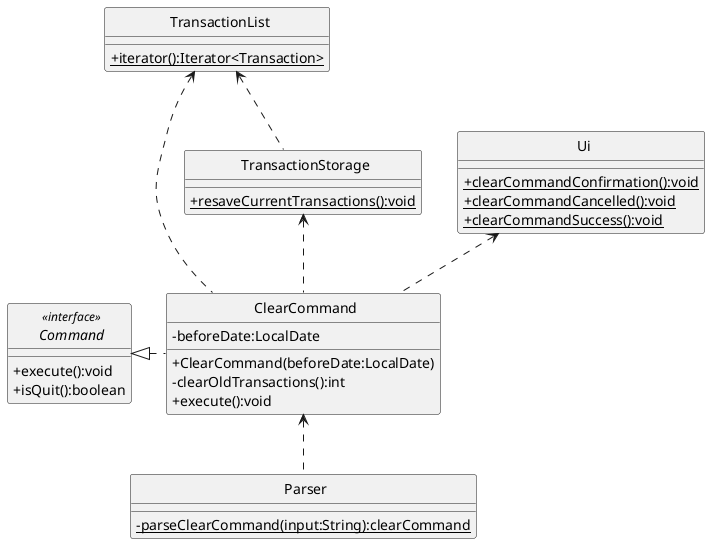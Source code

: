 @startuml
'https://plantuml.com/class-diagram
skinparam classAttributeIconSize 0
skinparam CircledCharacterFontSize 0
skinparam CircledCharacterRadius 0

class Command
class ClearCommand
class Parser
class TransactionList
class TransactionStorage
class Ui

Command <|. ClearCommand
Ui <.. ClearCommand
TransactionList <.. ClearCommand
ClearCommand <.. Parser
TransactionStorage <.. ClearCommand
TransactionList <.. TransactionStorage

interface Command <<interface>> {
    +execute():void
    +isQuit():boolean
}

class ClearCommand {
    -beforeDate:LocalDate
    +ClearCommand(beforeDate:LocalDate)
    -clearOldTransactions():int
    +execute():void
}

class TransactionList {
    {static}+iterator():Iterator<Transaction>
}

class Ui {
    {static}+clearCommandConfirmation():void
    {static}+clearCommandCancelled():void
    {static}+clearCommandSuccess():void
}

class Parser {
    {static}-parseClearCommand(input:String):clearCommand
}

class TransactionStorage {
    {static}+resaveCurrentTransactions():void
}

@enduml

@startuml
hide footbox
actor User as User
participant "SuperTracker" as SuperTracker <<class>> #f5e3a9
participant ":ClearCommand" as ClearCommand #cbf7f4
participant "TransactionStorage" as TransactionStorage <<class>> #bcf7cf
participant "Ui" as Ui <<class>> #e5c2ea

SuperTracker -> ClearCommand : execute()
activate ClearCommand #cbf7f4

ClearCommand -> Ui : clearCommandConfirmation(beforeDate:LocalDate)
activate Ui #e5c2ea
Ui --> ClearCommand
deactivate Ui

User -> ClearCommand : input:String

alt input != "y" && input != "Y"

ClearCommand -> Ui : clearCommandCancelled()
activate Ui #e5c2ea
Ui --> ClearCommand
deactivate Ui

else input == "y" || input == "Y"

ClearCommand -> ClearCommand : clearOldTransactions()
activate ClearCommand #cbf7f4
ClearCommand --> ClearCommand : transactionsCleared:int
deactivate ClearCommand

ClearCommand -> Ui : clearCommandSuccess()
activate Ui #e5c2ea
Ui --> ClearCommand
deactivate Ui

ClearCommand -> TransactionStorage : resaveCurrentTransactions()
activate TransactionStorage #bcf7cf
TransactionStorage --> ClearCommand
deactivate TransactionStorage

end

ClearCommand --> SuperTracker
deactivate ClearCommand
@enduml